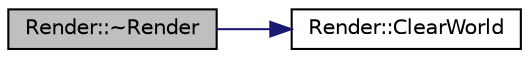 digraph "Render::~Render"
{
 // INTERACTIVE_SVG=YES
  edge [fontname="Helvetica",fontsize="10",labelfontname="Helvetica",labelfontsize="10"];
  node [fontname="Helvetica",fontsize="10",shape=record];
  rankdir="LR";
  Node1 [label="Render::~Render",height=0.2,width=0.4,color="black", fillcolor="grey75", style="filled" fontcolor="black"];
  Node1 -> Node2 [color="midnightblue",fontsize="10",style="solid",fontname="Helvetica"];
  Node2 [label="Render::ClearWorld",height=0.2,width=0.4,color="black", fillcolor="white", style="filled",URL="$class_render.html#a6b4ecc3f447a33adbd20dd3e4b339130"];
}
